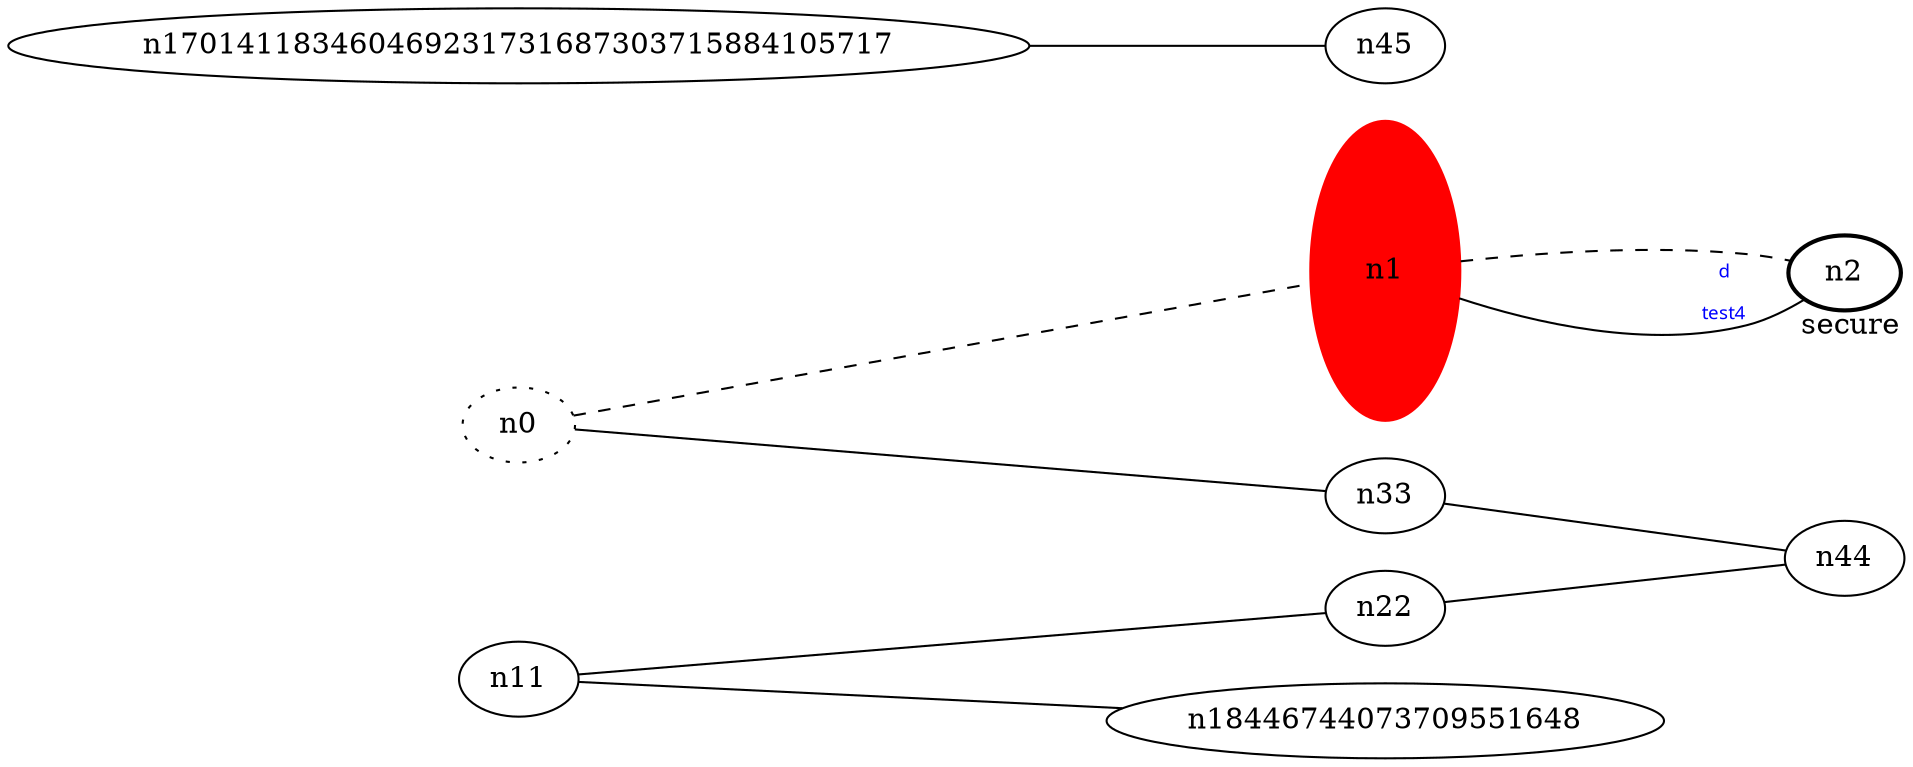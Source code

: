 graph test4 {
	rankdir=LR;
	fontcolor=blue; /* c0; c0; c0 -- c1 */
	n0 [style=dotted, fillcolor="#123456"]; // c2; c128; c2 -- c3
	n1 [height=2, width=1, color=red, style=filled];
	n2 [style=bold, xlabel="secure"];
	n0 -- n1 -- n2[style=dashed];
	n1 -- n2 [fontname="comic sans", label="d\n\l\G", fontcolor=blue, fontsize=9];
	n11 -- n22;
	n11 -- n18446744073709551648;
	n170141183460469231731687303715884105717 -- n45;
	n0 -- n33;
	n22 -- n44;
	n33 -- n44;
}
